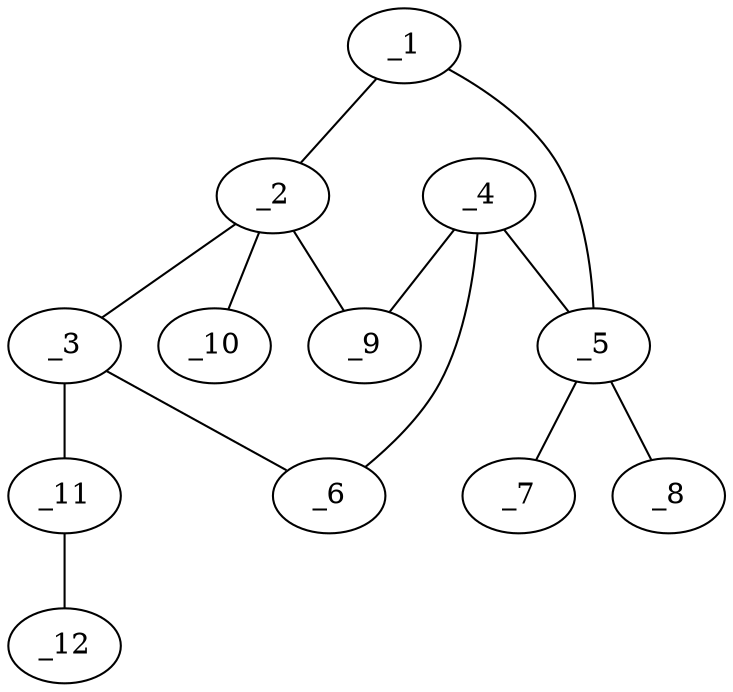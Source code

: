 graph molid656393 {
	_1	 [charge=0,
		chem=1,
		symbol="C  ",
		x="3.4336",
		y="-1.1618"];
	_2	 [charge=0,
		chem=1,
		symbol="C  ",
		x="5.1656",
		y="-0.1618"];
	_1 -- _2	 [valence=1];
	_5	 [charge=0,
		chem=1,
		symbol="C  ",
		x="2.9336",
		y="-0.2958"];
	_1 -- _5	 [valence=1];
	_3	 [charge=0,
		chem=1,
		symbol="C  ",
		x="6.9976",
		y="-0.9207"];
	_2 -- _3	 [valence=1];
	_9	 [charge=0,
		chem=1,
		symbol="C  ",
		x="4.6878",
		y="1.7867"];
	_2 -- _9	 [valence=1];
	_10	 [charge=0,
		chem=1,
		symbol="C  ",
		x="4.9068",
		y="-1.1278"];
	_2 -- _10	 [valence=1];
	_6	 [charge=0,
		chem=1,
		symbol="C  ",
		x="7.2564",
		y="0.0453"];
	_3 -- _6	 [valence=1];
	_11	 [charge=0,
		chem=4,
		symbol="N  ",
		x="7.4976",
		y="-1.7867"];
	_3 -- _11	 [valence=2];
	_4	 [charge=0,
		chem=1,
		symbol="C  ",
		x="5.4245",
		y="0.8041"];
	_4 -- _5	 [valence=1];
	_4 -- _6	 [valence=1];
	_4 -- _9	 [valence=1];
	_7	 [charge=0,
		chem=1,
		symbol="C  ",
		x="2.3043",
		y="0.4813"];
	_5 -- _7	 [valence=1];
	_8	 [charge=0,
		chem=1,
		symbol="C  ",
		x=2,
		y="-0.6542"];
	_5 -- _8	 [valence=1];
	_12	 [charge=0,
		chem=2,
		symbol="O  ",
		x="8.4976",
		y="-1.7867"];
	_11 -- _12	 [valence=1];
}

